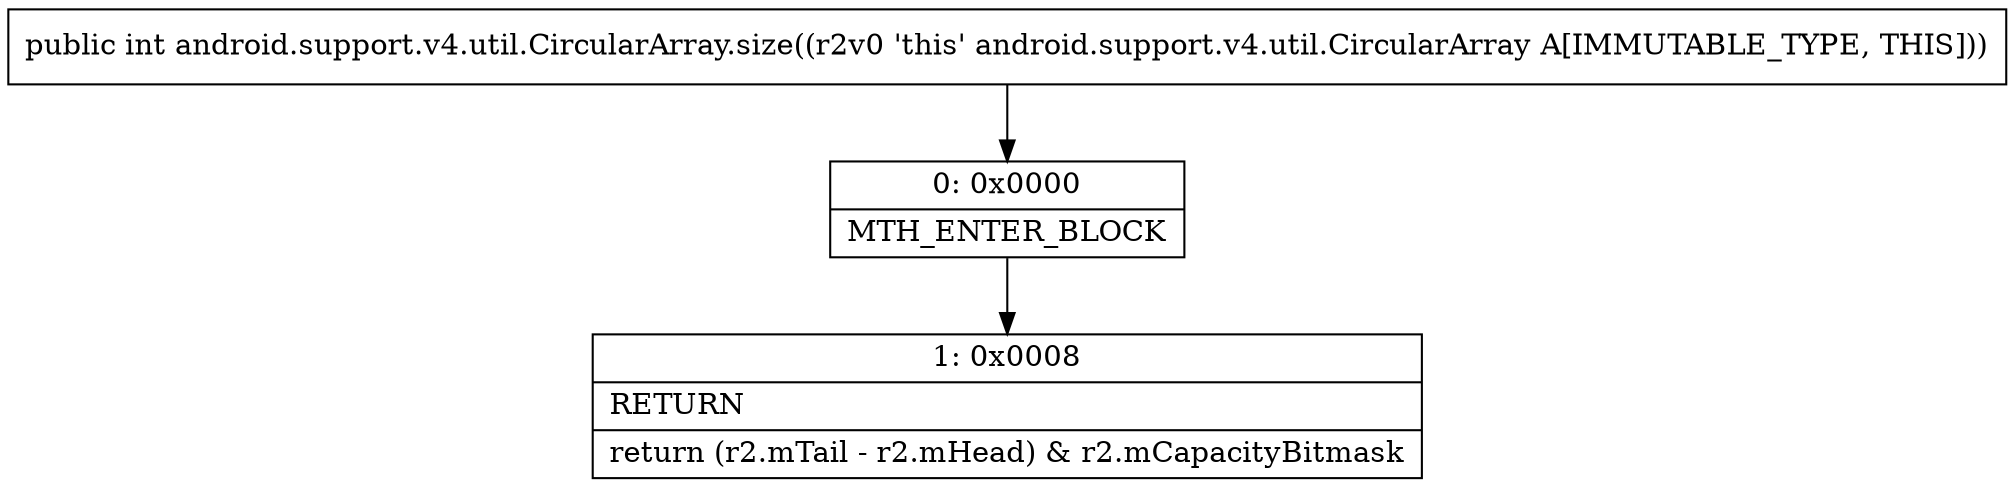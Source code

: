digraph "CFG forandroid.support.v4.util.CircularArray.size()I" {
Node_0 [shape=record,label="{0\:\ 0x0000|MTH_ENTER_BLOCK\l}"];
Node_1 [shape=record,label="{1\:\ 0x0008|RETURN\l|return (r2.mTail \- r2.mHead) & r2.mCapacityBitmask\l}"];
MethodNode[shape=record,label="{public int android.support.v4.util.CircularArray.size((r2v0 'this' android.support.v4.util.CircularArray A[IMMUTABLE_TYPE, THIS])) }"];
MethodNode -> Node_0;
Node_0 -> Node_1;
}

